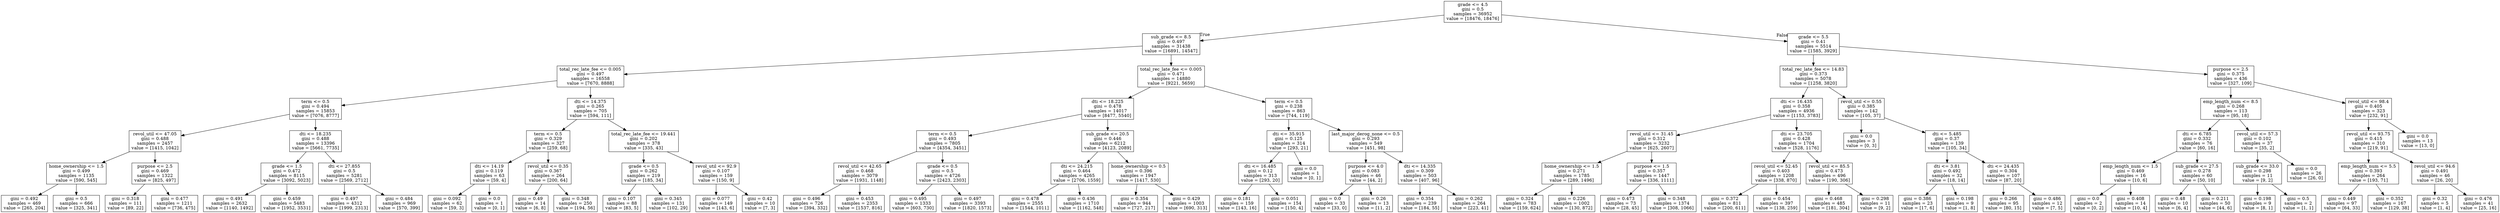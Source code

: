 digraph Tree {
node [shape=box] ;
0 [label="grade <= 4.5\ngini = 0.5\nsamples = 36952\nvalue = [18476, 18476]"] ;
1 [label="sub_grade <= 8.5\ngini = 0.497\nsamples = 31438\nvalue = [16891, 14547]"] ;
0 -> 1 [labeldistance=2.5, labelangle=45, headlabel="True"] ;
2 [label="total_rec_late_fee <= 0.005\ngini = 0.497\nsamples = 16558\nvalue = [7670, 8888]"] ;
1 -> 2 ;
3 [label="term <= 0.5\ngini = 0.494\nsamples = 15853\nvalue = [7076, 8777]"] ;
2 -> 3 ;
4 [label="revol_util <= 47.05\ngini = 0.488\nsamples = 2457\nvalue = [1415, 1042]"] ;
3 -> 4 ;
5 [label="home_ownership <= 1.5\ngini = 0.499\nsamples = 1135\nvalue = [590, 545]"] ;
4 -> 5 ;
6 [label="gini = 0.492\nsamples = 469\nvalue = [265, 204]"] ;
5 -> 6 ;
7 [label="gini = 0.5\nsamples = 666\nvalue = [325, 341]"] ;
5 -> 7 ;
8 [label="purpose <= 2.5\ngini = 0.469\nsamples = 1322\nvalue = [825, 497]"] ;
4 -> 8 ;
9 [label="gini = 0.318\nsamples = 111\nvalue = [89, 22]"] ;
8 -> 9 ;
10 [label="gini = 0.477\nsamples = 1211\nvalue = [736, 475]"] ;
8 -> 10 ;
11 [label="dti <= 18.235\ngini = 0.488\nsamples = 13396\nvalue = [5661, 7735]"] ;
3 -> 11 ;
12 [label="grade <= 1.5\ngini = 0.472\nsamples = 8115\nvalue = [3092, 5023]"] ;
11 -> 12 ;
13 [label="gini = 0.491\nsamples = 2632\nvalue = [1140, 1492]"] ;
12 -> 13 ;
14 [label="gini = 0.459\nsamples = 5483\nvalue = [1952, 3531]"] ;
12 -> 14 ;
15 [label="dti <= 27.855\ngini = 0.5\nsamples = 5281\nvalue = [2569, 2712]"] ;
11 -> 15 ;
16 [label="gini = 0.497\nsamples = 4312\nvalue = [1999, 2313]"] ;
15 -> 16 ;
17 [label="gini = 0.484\nsamples = 969\nvalue = [570, 399]"] ;
15 -> 17 ;
18 [label="dti <= 14.375\ngini = 0.265\nsamples = 705\nvalue = [594, 111]"] ;
2 -> 18 ;
19 [label="term <= 0.5\ngini = 0.329\nsamples = 327\nvalue = [259, 68]"] ;
18 -> 19 ;
20 [label="dti <= 14.19\ngini = 0.119\nsamples = 63\nvalue = [59, 4]"] ;
19 -> 20 ;
21 [label="gini = 0.092\nsamples = 62\nvalue = [59, 3]"] ;
20 -> 21 ;
22 [label="gini = 0.0\nsamples = 1\nvalue = [0, 1]"] ;
20 -> 22 ;
23 [label="revol_util <= 0.35\ngini = 0.367\nsamples = 264\nvalue = [200, 64]"] ;
19 -> 23 ;
24 [label="gini = 0.49\nsamples = 14\nvalue = [6, 8]"] ;
23 -> 24 ;
25 [label="gini = 0.348\nsamples = 250\nvalue = [194, 56]"] ;
23 -> 25 ;
26 [label="total_rec_late_fee <= 19.441\ngini = 0.202\nsamples = 378\nvalue = [335, 43]"] ;
18 -> 26 ;
27 [label="grade <= 0.5\ngini = 0.262\nsamples = 219\nvalue = [185, 34]"] ;
26 -> 27 ;
28 [label="gini = 0.107\nsamples = 88\nvalue = [83, 5]"] ;
27 -> 28 ;
29 [label="gini = 0.345\nsamples = 131\nvalue = [102, 29]"] ;
27 -> 29 ;
30 [label="revol_util <= 92.9\ngini = 0.107\nsamples = 159\nvalue = [150, 9]"] ;
26 -> 30 ;
31 [label="gini = 0.077\nsamples = 149\nvalue = [143, 6]"] ;
30 -> 31 ;
32 [label="gini = 0.42\nsamples = 10\nvalue = [7, 3]"] ;
30 -> 32 ;
33 [label="total_rec_late_fee <= 0.005\ngini = 0.471\nsamples = 14880\nvalue = [9221, 5659]"] ;
1 -> 33 ;
34 [label="dti <= 18.225\ngini = 0.478\nsamples = 14017\nvalue = [8477, 5540]"] ;
33 -> 34 ;
35 [label="term <= 0.5\ngini = 0.493\nsamples = 7805\nvalue = [4354, 3451]"] ;
34 -> 35 ;
36 [label="revol_util <= 42.65\ngini = 0.468\nsamples = 3079\nvalue = [1931, 1148]"] ;
35 -> 36 ;
37 [label="gini = 0.496\nsamples = 726\nvalue = [394, 332]"] ;
36 -> 37 ;
38 [label="gini = 0.453\nsamples = 2353\nvalue = [1537, 816]"] ;
36 -> 38 ;
39 [label="grade <= 0.5\ngini = 0.5\nsamples = 4726\nvalue = [2423, 2303]"] ;
35 -> 39 ;
40 [label="gini = 0.495\nsamples = 1333\nvalue = [603, 730]"] ;
39 -> 40 ;
41 [label="gini = 0.497\nsamples = 3393\nvalue = [1820, 1573]"] ;
39 -> 41 ;
42 [label="sub_grade <= 20.5\ngini = 0.446\nsamples = 6212\nvalue = [4123, 2089]"] ;
34 -> 42 ;
43 [label="dti <= 24.215\ngini = 0.464\nsamples = 4265\nvalue = [2706, 1559]"] ;
42 -> 43 ;
44 [label="gini = 0.478\nsamples = 2555\nvalue = [1544, 1011]"] ;
43 -> 44 ;
45 [label="gini = 0.436\nsamples = 1710\nvalue = [1162, 548]"] ;
43 -> 45 ;
46 [label="home_ownership <= 0.5\ngini = 0.396\nsamples = 1947\nvalue = [1417, 530]"] ;
42 -> 46 ;
47 [label="gini = 0.354\nsamples = 944\nvalue = [727, 217]"] ;
46 -> 47 ;
48 [label="gini = 0.429\nsamples = 1003\nvalue = [690, 313]"] ;
46 -> 48 ;
49 [label="term <= 0.5\ngini = 0.238\nsamples = 863\nvalue = [744, 119]"] ;
33 -> 49 ;
50 [label="dti <= 35.915\ngini = 0.125\nsamples = 314\nvalue = [293, 21]"] ;
49 -> 50 ;
51 [label="dti <= 16.485\ngini = 0.12\nsamples = 313\nvalue = [293, 20]"] ;
50 -> 51 ;
52 [label="gini = 0.181\nsamples = 159\nvalue = [143, 16]"] ;
51 -> 52 ;
53 [label="gini = 0.051\nsamples = 154\nvalue = [150, 4]"] ;
51 -> 53 ;
54 [label="gini = 0.0\nsamples = 1\nvalue = [0, 1]"] ;
50 -> 54 ;
55 [label="last_major_derog_none <= 0.5\ngini = 0.293\nsamples = 549\nvalue = [451, 98]"] ;
49 -> 55 ;
56 [label="purpose <= 4.0\ngini = 0.083\nsamples = 46\nvalue = [44, 2]"] ;
55 -> 56 ;
57 [label="gini = 0.0\nsamples = 33\nvalue = [33, 0]"] ;
56 -> 57 ;
58 [label="gini = 0.26\nsamples = 13\nvalue = [11, 2]"] ;
56 -> 58 ;
59 [label="dti <= 14.335\ngini = 0.309\nsamples = 503\nvalue = [407, 96]"] ;
55 -> 59 ;
60 [label="gini = 0.354\nsamples = 239\nvalue = [184, 55]"] ;
59 -> 60 ;
61 [label="gini = 0.262\nsamples = 264\nvalue = [223, 41]"] ;
59 -> 61 ;
62 [label="grade <= 5.5\ngini = 0.41\nsamples = 5514\nvalue = [1585, 3929]"] ;
0 -> 62 [labeldistance=2.5, labelangle=-45, headlabel="False"] ;
63 [label="total_rec_late_fee <= 14.83\ngini = 0.373\nsamples = 5078\nvalue = [1258, 3820]"] ;
62 -> 63 ;
64 [label="dti <= 16.435\ngini = 0.358\nsamples = 4936\nvalue = [1153, 3783]"] ;
63 -> 64 ;
65 [label="revol_util <= 31.45\ngini = 0.312\nsamples = 3232\nvalue = [625, 2607]"] ;
64 -> 65 ;
66 [label="home_ownership <= 1.5\ngini = 0.271\nsamples = 1785\nvalue = [289, 1496]"] ;
65 -> 66 ;
67 [label="gini = 0.324\nsamples = 783\nvalue = [159, 624]"] ;
66 -> 67 ;
68 [label="gini = 0.226\nsamples = 1002\nvalue = [130, 872]"] ;
66 -> 68 ;
69 [label="purpose <= 1.5\ngini = 0.357\nsamples = 1447\nvalue = [336, 1111]"] ;
65 -> 69 ;
70 [label="gini = 0.473\nsamples = 73\nvalue = [28, 45]"] ;
69 -> 70 ;
71 [label="gini = 0.348\nsamples = 1374\nvalue = [308, 1066]"] ;
69 -> 71 ;
72 [label="dti <= 23.705\ngini = 0.428\nsamples = 1704\nvalue = [528, 1176]"] ;
64 -> 72 ;
73 [label="revol_util <= 52.45\ngini = 0.403\nsamples = 1208\nvalue = [338, 870]"] ;
72 -> 73 ;
74 [label="gini = 0.372\nsamples = 811\nvalue = [200, 611]"] ;
73 -> 74 ;
75 [label="gini = 0.454\nsamples = 397\nvalue = [138, 259]"] ;
73 -> 75 ;
76 [label="revol_util <= 85.5\ngini = 0.473\nsamples = 496\nvalue = [190, 306]"] ;
72 -> 76 ;
77 [label="gini = 0.468\nsamples = 485\nvalue = [181, 304]"] ;
76 -> 77 ;
78 [label="gini = 0.298\nsamples = 11\nvalue = [9, 2]"] ;
76 -> 78 ;
79 [label="revol_util <= 0.55\ngini = 0.385\nsamples = 142\nvalue = [105, 37]"] ;
63 -> 79 ;
80 [label="gini = 0.0\nsamples = 3\nvalue = [0, 3]"] ;
79 -> 80 ;
81 [label="dti <= 5.485\ngini = 0.37\nsamples = 139\nvalue = [105, 34]"] ;
79 -> 81 ;
82 [label="dti <= 3.81\ngini = 0.492\nsamples = 32\nvalue = [18, 14]"] ;
81 -> 82 ;
83 [label="gini = 0.386\nsamples = 23\nvalue = [17, 6]"] ;
82 -> 83 ;
84 [label="gini = 0.198\nsamples = 9\nvalue = [1, 8]"] ;
82 -> 84 ;
85 [label="dti <= 24.435\ngini = 0.304\nsamples = 107\nvalue = [87, 20]"] ;
81 -> 85 ;
86 [label="gini = 0.266\nsamples = 95\nvalue = [80, 15]"] ;
85 -> 86 ;
87 [label="gini = 0.486\nsamples = 12\nvalue = [7, 5]"] ;
85 -> 87 ;
88 [label="purpose <= 2.5\ngini = 0.375\nsamples = 436\nvalue = [327, 109]"] ;
62 -> 88 ;
89 [label="emp_length_num <= 8.5\ngini = 0.268\nsamples = 113\nvalue = [95, 18]"] ;
88 -> 89 ;
90 [label="dti <= 6.785\ngini = 0.332\nsamples = 76\nvalue = [60, 16]"] ;
89 -> 90 ;
91 [label="emp_length_num <= 1.5\ngini = 0.469\nsamples = 16\nvalue = [10, 6]"] ;
90 -> 91 ;
92 [label="gini = 0.0\nsamples = 2\nvalue = [0, 2]"] ;
91 -> 92 ;
93 [label="gini = 0.408\nsamples = 14\nvalue = [10, 4]"] ;
91 -> 93 ;
94 [label="sub_grade <= 27.5\ngini = 0.278\nsamples = 60\nvalue = [50, 10]"] ;
90 -> 94 ;
95 [label="gini = 0.48\nsamples = 10\nvalue = [6, 4]"] ;
94 -> 95 ;
96 [label="gini = 0.211\nsamples = 50\nvalue = [44, 6]"] ;
94 -> 96 ;
97 [label="revol_util <= 57.3\ngini = 0.102\nsamples = 37\nvalue = [35, 2]"] ;
89 -> 97 ;
98 [label="sub_grade <= 33.0\ngini = 0.298\nsamples = 11\nvalue = [9, 2]"] ;
97 -> 98 ;
99 [label="gini = 0.198\nsamples = 9\nvalue = [8, 1]"] ;
98 -> 99 ;
100 [label="gini = 0.5\nsamples = 2\nvalue = [1, 1]"] ;
98 -> 100 ;
101 [label="gini = 0.0\nsamples = 26\nvalue = [26, 0]"] ;
97 -> 101 ;
102 [label="revol_util <= 98.4\ngini = 0.405\nsamples = 323\nvalue = [232, 91]"] ;
88 -> 102 ;
103 [label="revol_util <= 93.75\ngini = 0.415\nsamples = 310\nvalue = [219, 91]"] ;
102 -> 103 ;
104 [label="emp_length_num <= 5.5\ngini = 0.393\nsamples = 264\nvalue = [193, 71]"] ;
103 -> 104 ;
105 [label="gini = 0.449\nsamples = 97\nvalue = [64, 33]"] ;
104 -> 105 ;
106 [label="gini = 0.352\nsamples = 167\nvalue = [129, 38]"] ;
104 -> 106 ;
107 [label="revol_util <= 94.6\ngini = 0.491\nsamples = 46\nvalue = [26, 20]"] ;
103 -> 107 ;
108 [label="gini = 0.32\nsamples = 5\nvalue = [1, 4]"] ;
107 -> 108 ;
109 [label="gini = 0.476\nsamples = 41\nvalue = [25, 16]"] ;
107 -> 109 ;
110 [label="gini = 0.0\nsamples = 13\nvalue = [13, 0]"] ;
102 -> 110 ;
}